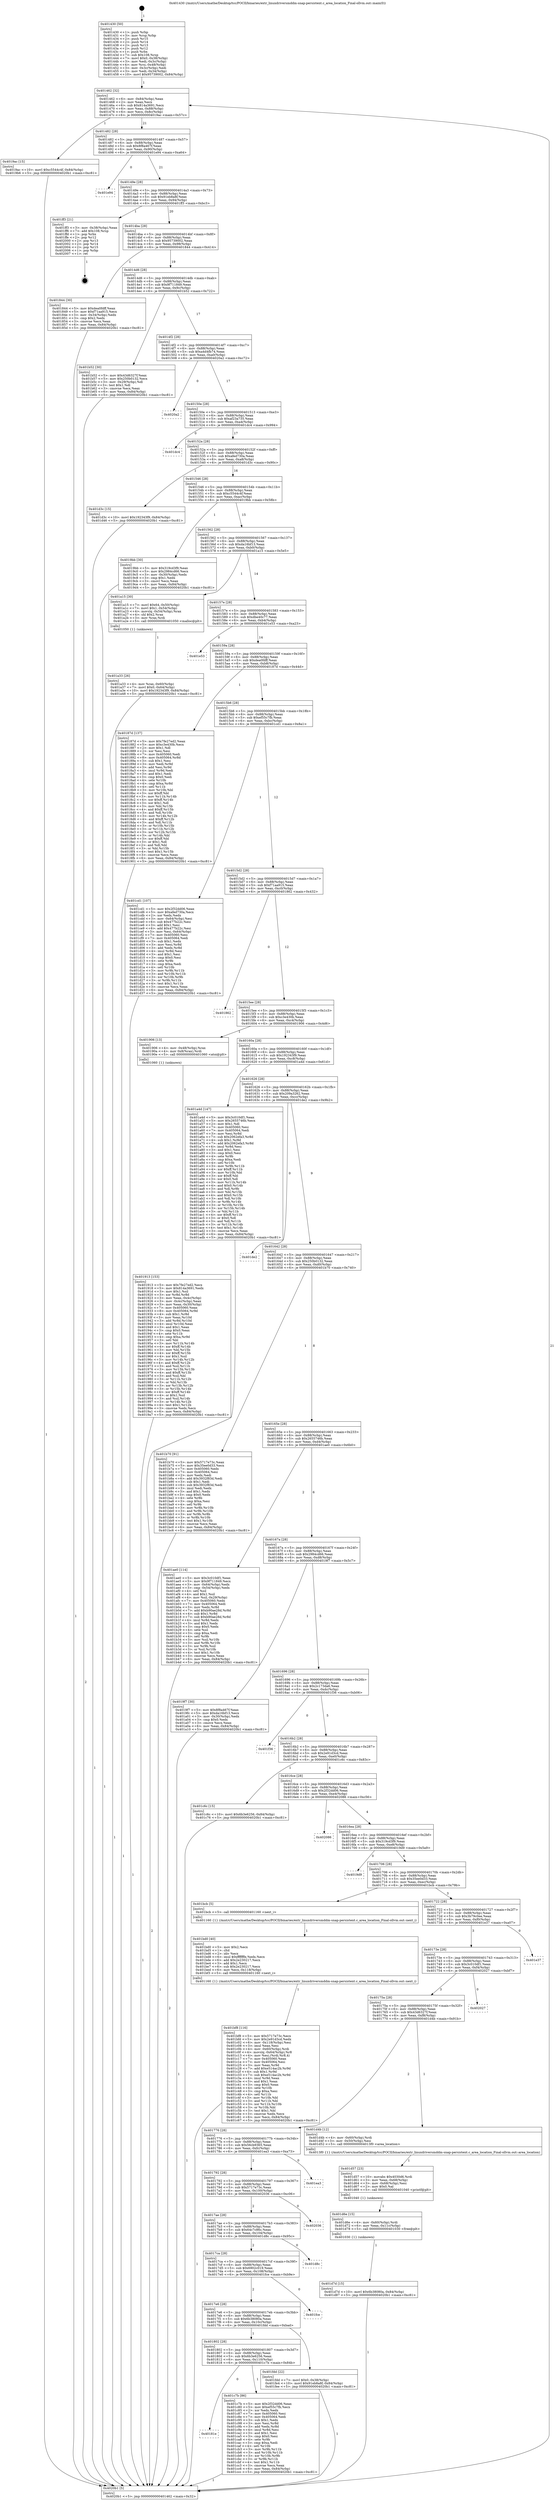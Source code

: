 digraph "0x401430" {
  label = "0x401430 (/mnt/c/Users/mathe/Desktop/tcc/POCII/binaries/extr_linuxdriversmddm-snap-persistent.c_area_location_Final-ollvm.out::main(0))"
  labelloc = "t"
  node[shape=record]

  Entry [label="",width=0.3,height=0.3,shape=circle,fillcolor=black,style=filled]
  "0x401462" [label="{
     0x401462 [32]\l
     | [instrs]\l
     &nbsp;&nbsp;0x401462 \<+6\>: mov -0x84(%rbp),%eax\l
     &nbsp;&nbsp;0x401468 \<+2\>: mov %eax,%ecx\l
     &nbsp;&nbsp;0x40146a \<+6\>: sub $0x814a3691,%ecx\l
     &nbsp;&nbsp;0x401470 \<+6\>: mov %eax,-0x88(%rbp)\l
     &nbsp;&nbsp;0x401476 \<+6\>: mov %ecx,-0x8c(%rbp)\l
     &nbsp;&nbsp;0x40147c \<+6\>: je 00000000004019ac \<main+0x57c\>\l
  }"]
  "0x4019ac" [label="{
     0x4019ac [15]\l
     | [instrs]\l
     &nbsp;&nbsp;0x4019ac \<+10\>: movl $0xc5544c4f,-0x84(%rbp)\l
     &nbsp;&nbsp;0x4019b6 \<+5\>: jmp 00000000004020b1 \<main+0xc81\>\l
  }"]
  "0x401482" [label="{
     0x401482 [28]\l
     | [instrs]\l
     &nbsp;&nbsp;0x401482 \<+5\>: jmp 0000000000401487 \<main+0x57\>\l
     &nbsp;&nbsp;0x401487 \<+6\>: mov -0x88(%rbp),%eax\l
     &nbsp;&nbsp;0x40148d \<+5\>: sub $0x8f8a467f,%eax\l
     &nbsp;&nbsp;0x401492 \<+6\>: mov %eax,-0x90(%rbp)\l
     &nbsp;&nbsp;0x401498 \<+6\>: je 0000000000401e94 \<main+0xa64\>\l
  }"]
  Exit [label="",width=0.3,height=0.3,shape=circle,fillcolor=black,style=filled,peripheries=2]
  "0x401e94" [label="{
     0x401e94\l
  }", style=dashed]
  "0x40149e" [label="{
     0x40149e [28]\l
     | [instrs]\l
     &nbsp;&nbsp;0x40149e \<+5\>: jmp 00000000004014a3 \<main+0x73\>\l
     &nbsp;&nbsp;0x4014a3 \<+6\>: mov -0x88(%rbp),%eax\l
     &nbsp;&nbsp;0x4014a9 \<+5\>: sub $0x91eb8a8f,%eax\l
     &nbsp;&nbsp;0x4014ae \<+6\>: mov %eax,-0x94(%rbp)\l
     &nbsp;&nbsp;0x4014b4 \<+6\>: je 0000000000401ff3 \<main+0xbc3\>\l
  }"]
  "0x401d7d" [label="{
     0x401d7d [15]\l
     | [instrs]\l
     &nbsp;&nbsp;0x401d7d \<+10\>: movl $0x6b38080a,-0x84(%rbp)\l
     &nbsp;&nbsp;0x401d87 \<+5\>: jmp 00000000004020b1 \<main+0xc81\>\l
  }"]
  "0x401ff3" [label="{
     0x401ff3 [21]\l
     | [instrs]\l
     &nbsp;&nbsp;0x401ff3 \<+3\>: mov -0x38(%rbp),%eax\l
     &nbsp;&nbsp;0x401ff6 \<+7\>: add $0x108,%rsp\l
     &nbsp;&nbsp;0x401ffd \<+1\>: pop %rbx\l
     &nbsp;&nbsp;0x401ffe \<+2\>: pop %r12\l
     &nbsp;&nbsp;0x402000 \<+2\>: pop %r13\l
     &nbsp;&nbsp;0x402002 \<+2\>: pop %r14\l
     &nbsp;&nbsp;0x402004 \<+2\>: pop %r15\l
     &nbsp;&nbsp;0x402006 \<+1\>: pop %rbp\l
     &nbsp;&nbsp;0x402007 \<+1\>: ret\l
  }"]
  "0x4014ba" [label="{
     0x4014ba [28]\l
     | [instrs]\l
     &nbsp;&nbsp;0x4014ba \<+5\>: jmp 00000000004014bf \<main+0x8f\>\l
     &nbsp;&nbsp;0x4014bf \<+6\>: mov -0x88(%rbp),%eax\l
     &nbsp;&nbsp;0x4014c5 \<+5\>: sub $0x95739002,%eax\l
     &nbsp;&nbsp;0x4014ca \<+6\>: mov %eax,-0x98(%rbp)\l
     &nbsp;&nbsp;0x4014d0 \<+6\>: je 0000000000401844 \<main+0x414\>\l
  }"]
  "0x401d6e" [label="{
     0x401d6e [15]\l
     | [instrs]\l
     &nbsp;&nbsp;0x401d6e \<+4\>: mov -0x60(%rbp),%rdi\l
     &nbsp;&nbsp;0x401d72 \<+6\>: mov %eax,-0x11c(%rbp)\l
     &nbsp;&nbsp;0x401d78 \<+5\>: call 0000000000401030 \<free@plt\>\l
     | [calls]\l
     &nbsp;&nbsp;0x401030 \{1\} (unknown)\l
  }"]
  "0x401844" [label="{
     0x401844 [30]\l
     | [instrs]\l
     &nbsp;&nbsp;0x401844 \<+5\>: mov $0xdea0fdff,%eax\l
     &nbsp;&nbsp;0x401849 \<+5\>: mov $0xf71aa915,%ecx\l
     &nbsp;&nbsp;0x40184e \<+3\>: mov -0x34(%rbp),%edx\l
     &nbsp;&nbsp;0x401851 \<+3\>: cmp $0x2,%edx\l
     &nbsp;&nbsp;0x401854 \<+3\>: cmovne %ecx,%eax\l
     &nbsp;&nbsp;0x401857 \<+6\>: mov %eax,-0x84(%rbp)\l
     &nbsp;&nbsp;0x40185d \<+5\>: jmp 00000000004020b1 \<main+0xc81\>\l
  }"]
  "0x4014d6" [label="{
     0x4014d6 [28]\l
     | [instrs]\l
     &nbsp;&nbsp;0x4014d6 \<+5\>: jmp 00000000004014db \<main+0xab\>\l
     &nbsp;&nbsp;0x4014db \<+6\>: mov -0x88(%rbp),%eax\l
     &nbsp;&nbsp;0x4014e1 \<+5\>: sub $0x9f711849,%eax\l
     &nbsp;&nbsp;0x4014e6 \<+6\>: mov %eax,-0x9c(%rbp)\l
     &nbsp;&nbsp;0x4014ec \<+6\>: je 0000000000401b52 \<main+0x722\>\l
  }"]
  "0x4020b1" [label="{
     0x4020b1 [5]\l
     | [instrs]\l
     &nbsp;&nbsp;0x4020b1 \<+5\>: jmp 0000000000401462 \<main+0x32\>\l
  }"]
  "0x401430" [label="{
     0x401430 [50]\l
     | [instrs]\l
     &nbsp;&nbsp;0x401430 \<+1\>: push %rbp\l
     &nbsp;&nbsp;0x401431 \<+3\>: mov %rsp,%rbp\l
     &nbsp;&nbsp;0x401434 \<+2\>: push %r15\l
     &nbsp;&nbsp;0x401436 \<+2\>: push %r14\l
     &nbsp;&nbsp;0x401438 \<+2\>: push %r13\l
     &nbsp;&nbsp;0x40143a \<+2\>: push %r12\l
     &nbsp;&nbsp;0x40143c \<+1\>: push %rbx\l
     &nbsp;&nbsp;0x40143d \<+7\>: sub $0x108,%rsp\l
     &nbsp;&nbsp;0x401444 \<+7\>: movl $0x0,-0x38(%rbp)\l
     &nbsp;&nbsp;0x40144b \<+3\>: mov %edi,-0x3c(%rbp)\l
     &nbsp;&nbsp;0x40144e \<+4\>: mov %rsi,-0x48(%rbp)\l
     &nbsp;&nbsp;0x401452 \<+3\>: mov -0x3c(%rbp),%edi\l
     &nbsp;&nbsp;0x401455 \<+3\>: mov %edi,-0x34(%rbp)\l
     &nbsp;&nbsp;0x401458 \<+10\>: movl $0x95739002,-0x84(%rbp)\l
  }"]
  "0x401d57" [label="{
     0x401d57 [23]\l
     | [instrs]\l
     &nbsp;&nbsp;0x401d57 \<+10\>: movabs $0x4030d6,%rdi\l
     &nbsp;&nbsp;0x401d61 \<+3\>: mov %eax,-0x68(%rbp)\l
     &nbsp;&nbsp;0x401d64 \<+3\>: mov -0x68(%rbp),%esi\l
     &nbsp;&nbsp;0x401d67 \<+2\>: mov $0x0,%al\l
     &nbsp;&nbsp;0x401d69 \<+5\>: call 0000000000401040 \<printf@plt\>\l
     | [calls]\l
     &nbsp;&nbsp;0x401040 \{1\} (unknown)\l
  }"]
  "0x401b52" [label="{
     0x401b52 [30]\l
     | [instrs]\l
     &nbsp;&nbsp;0x401b52 \<+5\>: mov $0x43d6327f,%eax\l
     &nbsp;&nbsp;0x401b57 \<+5\>: mov $0x250b0132,%ecx\l
     &nbsp;&nbsp;0x401b5c \<+3\>: mov -0x29(%rbp),%dl\l
     &nbsp;&nbsp;0x401b5f \<+3\>: test $0x1,%dl\l
     &nbsp;&nbsp;0x401b62 \<+3\>: cmovne %ecx,%eax\l
     &nbsp;&nbsp;0x401b65 \<+6\>: mov %eax,-0x84(%rbp)\l
     &nbsp;&nbsp;0x401b6b \<+5\>: jmp 00000000004020b1 \<main+0xc81\>\l
  }"]
  "0x4014f2" [label="{
     0x4014f2 [28]\l
     | [instrs]\l
     &nbsp;&nbsp;0x4014f2 \<+5\>: jmp 00000000004014f7 \<main+0xc7\>\l
     &nbsp;&nbsp;0x4014f7 \<+6\>: mov -0x88(%rbp),%eax\l
     &nbsp;&nbsp;0x4014fd \<+5\>: sub $0xa4d4fb74,%eax\l
     &nbsp;&nbsp;0x401502 \<+6\>: mov %eax,-0xa0(%rbp)\l
     &nbsp;&nbsp;0x401508 \<+6\>: je 00000000004020a2 \<main+0xc72\>\l
  }"]
  "0x40181e" [label="{
     0x40181e\l
  }", style=dashed]
  "0x4020a2" [label="{
     0x4020a2\l
  }", style=dashed]
  "0x40150e" [label="{
     0x40150e [28]\l
     | [instrs]\l
     &nbsp;&nbsp;0x40150e \<+5\>: jmp 0000000000401513 \<main+0xe3\>\l
     &nbsp;&nbsp;0x401513 \<+6\>: mov -0x88(%rbp),%eax\l
     &nbsp;&nbsp;0x401519 \<+5\>: sub $0xaf23a735,%eax\l
     &nbsp;&nbsp;0x40151e \<+6\>: mov %eax,-0xa4(%rbp)\l
     &nbsp;&nbsp;0x401524 \<+6\>: je 0000000000401dc4 \<main+0x994\>\l
  }"]
  "0x401c7b" [label="{
     0x401c7b [86]\l
     | [instrs]\l
     &nbsp;&nbsp;0x401c7b \<+5\>: mov $0x2f32dd06,%eax\l
     &nbsp;&nbsp;0x401c80 \<+5\>: mov $0xef55c7fb,%ecx\l
     &nbsp;&nbsp;0x401c85 \<+2\>: xor %edx,%edx\l
     &nbsp;&nbsp;0x401c87 \<+7\>: mov 0x405060,%esi\l
     &nbsp;&nbsp;0x401c8e \<+7\>: mov 0x405064,%edi\l
     &nbsp;&nbsp;0x401c95 \<+3\>: sub $0x1,%edx\l
     &nbsp;&nbsp;0x401c98 \<+3\>: mov %esi,%r8d\l
     &nbsp;&nbsp;0x401c9b \<+3\>: add %edx,%r8d\l
     &nbsp;&nbsp;0x401c9e \<+4\>: imul %r8d,%esi\l
     &nbsp;&nbsp;0x401ca2 \<+3\>: and $0x1,%esi\l
     &nbsp;&nbsp;0x401ca5 \<+3\>: cmp $0x0,%esi\l
     &nbsp;&nbsp;0x401ca8 \<+4\>: sete %r9b\l
     &nbsp;&nbsp;0x401cac \<+3\>: cmp $0xa,%edi\l
     &nbsp;&nbsp;0x401caf \<+4\>: setl %r10b\l
     &nbsp;&nbsp;0x401cb3 \<+3\>: mov %r9b,%r11b\l
     &nbsp;&nbsp;0x401cb6 \<+3\>: and %r10b,%r11b\l
     &nbsp;&nbsp;0x401cb9 \<+3\>: xor %r10b,%r9b\l
     &nbsp;&nbsp;0x401cbc \<+3\>: or %r9b,%r11b\l
     &nbsp;&nbsp;0x401cbf \<+4\>: test $0x1,%r11b\l
     &nbsp;&nbsp;0x401cc3 \<+3\>: cmovne %ecx,%eax\l
     &nbsp;&nbsp;0x401cc6 \<+6\>: mov %eax,-0x84(%rbp)\l
     &nbsp;&nbsp;0x401ccc \<+5\>: jmp 00000000004020b1 \<main+0xc81\>\l
  }"]
  "0x401dc4" [label="{
     0x401dc4\l
  }", style=dashed]
  "0x40152a" [label="{
     0x40152a [28]\l
     | [instrs]\l
     &nbsp;&nbsp;0x40152a \<+5\>: jmp 000000000040152f \<main+0xff\>\l
     &nbsp;&nbsp;0x40152f \<+6\>: mov -0x88(%rbp),%eax\l
     &nbsp;&nbsp;0x401535 \<+5\>: sub $0xafed730a,%eax\l
     &nbsp;&nbsp;0x40153a \<+6\>: mov %eax,-0xa8(%rbp)\l
     &nbsp;&nbsp;0x401540 \<+6\>: je 0000000000401d3c \<main+0x90c\>\l
  }"]
  "0x401802" [label="{
     0x401802 [28]\l
     | [instrs]\l
     &nbsp;&nbsp;0x401802 \<+5\>: jmp 0000000000401807 \<main+0x3d7\>\l
     &nbsp;&nbsp;0x401807 \<+6\>: mov -0x88(%rbp),%eax\l
     &nbsp;&nbsp;0x40180d \<+5\>: sub $0x6b3e6256,%eax\l
     &nbsp;&nbsp;0x401812 \<+6\>: mov %eax,-0x110(%rbp)\l
     &nbsp;&nbsp;0x401818 \<+6\>: je 0000000000401c7b \<main+0x84b\>\l
  }"]
  "0x401d3c" [label="{
     0x401d3c [15]\l
     | [instrs]\l
     &nbsp;&nbsp;0x401d3c \<+10\>: movl $0x192343f9,-0x84(%rbp)\l
     &nbsp;&nbsp;0x401d46 \<+5\>: jmp 00000000004020b1 \<main+0xc81\>\l
  }"]
  "0x401546" [label="{
     0x401546 [28]\l
     | [instrs]\l
     &nbsp;&nbsp;0x401546 \<+5\>: jmp 000000000040154b \<main+0x11b\>\l
     &nbsp;&nbsp;0x40154b \<+6\>: mov -0x88(%rbp),%eax\l
     &nbsp;&nbsp;0x401551 \<+5\>: sub $0xc5544c4f,%eax\l
     &nbsp;&nbsp;0x401556 \<+6\>: mov %eax,-0xac(%rbp)\l
     &nbsp;&nbsp;0x40155c \<+6\>: je 00000000004019bb \<main+0x58b\>\l
  }"]
  "0x401fdd" [label="{
     0x401fdd [22]\l
     | [instrs]\l
     &nbsp;&nbsp;0x401fdd \<+7\>: movl $0x0,-0x38(%rbp)\l
     &nbsp;&nbsp;0x401fe4 \<+10\>: movl $0x91eb8a8f,-0x84(%rbp)\l
     &nbsp;&nbsp;0x401fee \<+5\>: jmp 00000000004020b1 \<main+0xc81\>\l
  }"]
  "0x4019bb" [label="{
     0x4019bb [30]\l
     | [instrs]\l
     &nbsp;&nbsp;0x4019bb \<+5\>: mov $0x319cd3f9,%eax\l
     &nbsp;&nbsp;0x4019c0 \<+5\>: mov $0x2984cd66,%ecx\l
     &nbsp;&nbsp;0x4019c5 \<+3\>: mov -0x30(%rbp),%edx\l
     &nbsp;&nbsp;0x4019c8 \<+3\>: cmp $0x1,%edx\l
     &nbsp;&nbsp;0x4019cb \<+3\>: cmovl %ecx,%eax\l
     &nbsp;&nbsp;0x4019ce \<+6\>: mov %eax,-0x84(%rbp)\l
     &nbsp;&nbsp;0x4019d4 \<+5\>: jmp 00000000004020b1 \<main+0xc81\>\l
  }"]
  "0x401562" [label="{
     0x401562 [28]\l
     | [instrs]\l
     &nbsp;&nbsp;0x401562 \<+5\>: jmp 0000000000401567 \<main+0x137\>\l
     &nbsp;&nbsp;0x401567 \<+6\>: mov -0x88(%rbp),%eax\l
     &nbsp;&nbsp;0x40156d \<+5\>: sub $0xda16bf13,%eax\l
     &nbsp;&nbsp;0x401572 \<+6\>: mov %eax,-0xb0(%rbp)\l
     &nbsp;&nbsp;0x401578 \<+6\>: je 0000000000401a15 \<main+0x5e5\>\l
  }"]
  "0x4017e6" [label="{
     0x4017e6 [28]\l
     | [instrs]\l
     &nbsp;&nbsp;0x4017e6 \<+5\>: jmp 00000000004017eb \<main+0x3bb\>\l
     &nbsp;&nbsp;0x4017eb \<+6\>: mov -0x88(%rbp),%eax\l
     &nbsp;&nbsp;0x4017f1 \<+5\>: sub $0x6b38080a,%eax\l
     &nbsp;&nbsp;0x4017f6 \<+6\>: mov %eax,-0x10c(%rbp)\l
     &nbsp;&nbsp;0x4017fc \<+6\>: je 0000000000401fdd \<main+0xbad\>\l
  }"]
  "0x401a15" [label="{
     0x401a15 [30]\l
     | [instrs]\l
     &nbsp;&nbsp;0x401a15 \<+7\>: movl $0x64,-0x50(%rbp)\l
     &nbsp;&nbsp;0x401a1c \<+7\>: movl $0x1,-0x54(%rbp)\l
     &nbsp;&nbsp;0x401a23 \<+4\>: movslq -0x54(%rbp),%rax\l
     &nbsp;&nbsp;0x401a27 \<+4\>: shl $0x2,%rax\l
     &nbsp;&nbsp;0x401a2b \<+3\>: mov %rax,%rdi\l
     &nbsp;&nbsp;0x401a2e \<+5\>: call 0000000000401050 \<malloc@plt\>\l
     | [calls]\l
     &nbsp;&nbsp;0x401050 \{1\} (unknown)\l
  }"]
  "0x40157e" [label="{
     0x40157e [28]\l
     | [instrs]\l
     &nbsp;&nbsp;0x40157e \<+5\>: jmp 0000000000401583 \<main+0x153\>\l
     &nbsp;&nbsp;0x401583 \<+6\>: mov -0x88(%rbp),%eax\l
     &nbsp;&nbsp;0x401589 \<+5\>: sub $0xdbe40c77,%eax\l
     &nbsp;&nbsp;0x40158e \<+6\>: mov %eax,-0xb4(%rbp)\l
     &nbsp;&nbsp;0x401594 \<+6\>: je 0000000000401e53 \<main+0xa23\>\l
  }"]
  "0x401fce" [label="{
     0x401fce\l
  }", style=dashed]
  "0x401e53" [label="{
     0x401e53\l
  }", style=dashed]
  "0x40159a" [label="{
     0x40159a [28]\l
     | [instrs]\l
     &nbsp;&nbsp;0x40159a \<+5\>: jmp 000000000040159f \<main+0x16f\>\l
     &nbsp;&nbsp;0x40159f \<+6\>: mov -0x88(%rbp),%eax\l
     &nbsp;&nbsp;0x4015a5 \<+5\>: sub $0xdea0fdff,%eax\l
     &nbsp;&nbsp;0x4015aa \<+6\>: mov %eax,-0xb8(%rbp)\l
     &nbsp;&nbsp;0x4015b0 \<+6\>: je 000000000040187d \<main+0x44d\>\l
  }"]
  "0x4017ca" [label="{
     0x4017ca [28]\l
     | [instrs]\l
     &nbsp;&nbsp;0x4017ca \<+5\>: jmp 00000000004017cf \<main+0x39f\>\l
     &nbsp;&nbsp;0x4017cf \<+6\>: mov -0x88(%rbp),%eax\l
     &nbsp;&nbsp;0x4017d5 \<+5\>: sub $0x6902c019,%eax\l
     &nbsp;&nbsp;0x4017da \<+6\>: mov %eax,-0x108(%rbp)\l
     &nbsp;&nbsp;0x4017e0 \<+6\>: je 0000000000401fce \<main+0xb9e\>\l
  }"]
  "0x40187d" [label="{
     0x40187d [137]\l
     | [instrs]\l
     &nbsp;&nbsp;0x40187d \<+5\>: mov $0x7fe27ed2,%eax\l
     &nbsp;&nbsp;0x401882 \<+5\>: mov $0xc3e430b,%ecx\l
     &nbsp;&nbsp;0x401887 \<+2\>: mov $0x1,%dl\l
     &nbsp;&nbsp;0x401889 \<+2\>: xor %esi,%esi\l
     &nbsp;&nbsp;0x40188b \<+7\>: mov 0x405060,%edi\l
     &nbsp;&nbsp;0x401892 \<+8\>: mov 0x405064,%r8d\l
     &nbsp;&nbsp;0x40189a \<+3\>: sub $0x1,%esi\l
     &nbsp;&nbsp;0x40189d \<+3\>: mov %edi,%r9d\l
     &nbsp;&nbsp;0x4018a0 \<+3\>: add %esi,%r9d\l
     &nbsp;&nbsp;0x4018a3 \<+4\>: imul %r9d,%edi\l
     &nbsp;&nbsp;0x4018a7 \<+3\>: and $0x1,%edi\l
     &nbsp;&nbsp;0x4018aa \<+3\>: cmp $0x0,%edi\l
     &nbsp;&nbsp;0x4018ad \<+4\>: sete %r10b\l
     &nbsp;&nbsp;0x4018b1 \<+4\>: cmp $0xa,%r8d\l
     &nbsp;&nbsp;0x4018b5 \<+4\>: setl %r11b\l
     &nbsp;&nbsp;0x4018b9 \<+3\>: mov %r10b,%bl\l
     &nbsp;&nbsp;0x4018bc \<+3\>: xor $0xff,%bl\l
     &nbsp;&nbsp;0x4018bf \<+3\>: mov %r11b,%r14b\l
     &nbsp;&nbsp;0x4018c2 \<+4\>: xor $0xff,%r14b\l
     &nbsp;&nbsp;0x4018c6 \<+3\>: xor $0x1,%dl\l
     &nbsp;&nbsp;0x4018c9 \<+3\>: mov %bl,%r15b\l
     &nbsp;&nbsp;0x4018cc \<+4\>: and $0xff,%r15b\l
     &nbsp;&nbsp;0x4018d0 \<+3\>: and %dl,%r10b\l
     &nbsp;&nbsp;0x4018d3 \<+3\>: mov %r14b,%r12b\l
     &nbsp;&nbsp;0x4018d6 \<+4\>: and $0xff,%r12b\l
     &nbsp;&nbsp;0x4018da \<+3\>: and %dl,%r11b\l
     &nbsp;&nbsp;0x4018dd \<+3\>: or %r10b,%r15b\l
     &nbsp;&nbsp;0x4018e0 \<+3\>: or %r11b,%r12b\l
     &nbsp;&nbsp;0x4018e3 \<+3\>: xor %r12b,%r15b\l
     &nbsp;&nbsp;0x4018e6 \<+3\>: or %r14b,%bl\l
     &nbsp;&nbsp;0x4018e9 \<+3\>: xor $0xff,%bl\l
     &nbsp;&nbsp;0x4018ec \<+3\>: or $0x1,%dl\l
     &nbsp;&nbsp;0x4018ef \<+2\>: and %dl,%bl\l
     &nbsp;&nbsp;0x4018f1 \<+3\>: or %bl,%r15b\l
     &nbsp;&nbsp;0x4018f4 \<+4\>: test $0x1,%r15b\l
     &nbsp;&nbsp;0x4018f8 \<+3\>: cmovne %ecx,%eax\l
     &nbsp;&nbsp;0x4018fb \<+6\>: mov %eax,-0x84(%rbp)\l
     &nbsp;&nbsp;0x401901 \<+5\>: jmp 00000000004020b1 \<main+0xc81\>\l
  }"]
  "0x4015b6" [label="{
     0x4015b6 [28]\l
     | [instrs]\l
     &nbsp;&nbsp;0x4015b6 \<+5\>: jmp 00000000004015bb \<main+0x18b\>\l
     &nbsp;&nbsp;0x4015bb \<+6\>: mov -0x88(%rbp),%eax\l
     &nbsp;&nbsp;0x4015c1 \<+5\>: sub $0xef55c7fb,%eax\l
     &nbsp;&nbsp;0x4015c6 \<+6\>: mov %eax,-0xbc(%rbp)\l
     &nbsp;&nbsp;0x4015cc \<+6\>: je 0000000000401cd1 \<main+0x8a1\>\l
  }"]
  "0x401d8c" [label="{
     0x401d8c\l
  }", style=dashed]
  "0x401cd1" [label="{
     0x401cd1 [107]\l
     | [instrs]\l
     &nbsp;&nbsp;0x401cd1 \<+5\>: mov $0x2f32dd06,%eax\l
     &nbsp;&nbsp;0x401cd6 \<+5\>: mov $0xafed730a,%ecx\l
     &nbsp;&nbsp;0x401cdb \<+2\>: xor %edx,%edx\l
     &nbsp;&nbsp;0x401cdd \<+3\>: mov -0x64(%rbp),%esi\l
     &nbsp;&nbsp;0x401ce0 \<+6\>: sub $0x477b22c,%esi\l
     &nbsp;&nbsp;0x401ce6 \<+3\>: add $0x1,%esi\l
     &nbsp;&nbsp;0x401ce9 \<+6\>: add $0x477b22c,%esi\l
     &nbsp;&nbsp;0x401cef \<+3\>: mov %esi,-0x64(%rbp)\l
     &nbsp;&nbsp;0x401cf2 \<+7\>: mov 0x405060,%esi\l
     &nbsp;&nbsp;0x401cf9 \<+7\>: mov 0x405064,%edi\l
     &nbsp;&nbsp;0x401d00 \<+3\>: sub $0x1,%edx\l
     &nbsp;&nbsp;0x401d03 \<+3\>: mov %esi,%r8d\l
     &nbsp;&nbsp;0x401d06 \<+3\>: add %edx,%r8d\l
     &nbsp;&nbsp;0x401d09 \<+4\>: imul %r8d,%esi\l
     &nbsp;&nbsp;0x401d0d \<+3\>: and $0x1,%esi\l
     &nbsp;&nbsp;0x401d10 \<+3\>: cmp $0x0,%esi\l
     &nbsp;&nbsp;0x401d13 \<+4\>: sete %r9b\l
     &nbsp;&nbsp;0x401d17 \<+3\>: cmp $0xa,%edi\l
     &nbsp;&nbsp;0x401d1a \<+4\>: setl %r10b\l
     &nbsp;&nbsp;0x401d1e \<+3\>: mov %r9b,%r11b\l
     &nbsp;&nbsp;0x401d21 \<+3\>: and %r10b,%r11b\l
     &nbsp;&nbsp;0x401d24 \<+3\>: xor %r10b,%r9b\l
     &nbsp;&nbsp;0x401d27 \<+3\>: or %r9b,%r11b\l
     &nbsp;&nbsp;0x401d2a \<+4\>: test $0x1,%r11b\l
     &nbsp;&nbsp;0x401d2e \<+3\>: cmovne %ecx,%eax\l
     &nbsp;&nbsp;0x401d31 \<+6\>: mov %eax,-0x84(%rbp)\l
     &nbsp;&nbsp;0x401d37 \<+5\>: jmp 00000000004020b1 \<main+0xc81\>\l
  }"]
  "0x4015d2" [label="{
     0x4015d2 [28]\l
     | [instrs]\l
     &nbsp;&nbsp;0x4015d2 \<+5\>: jmp 00000000004015d7 \<main+0x1a7\>\l
     &nbsp;&nbsp;0x4015d7 \<+6\>: mov -0x88(%rbp),%eax\l
     &nbsp;&nbsp;0x4015dd \<+5\>: sub $0xf71aa915,%eax\l
     &nbsp;&nbsp;0x4015e2 \<+6\>: mov %eax,-0xc0(%rbp)\l
     &nbsp;&nbsp;0x4015e8 \<+6\>: je 0000000000401862 \<main+0x432\>\l
  }"]
  "0x4017ae" [label="{
     0x4017ae [28]\l
     | [instrs]\l
     &nbsp;&nbsp;0x4017ae \<+5\>: jmp 00000000004017b3 \<main+0x383\>\l
     &nbsp;&nbsp;0x4017b3 \<+6\>: mov -0x88(%rbp),%eax\l
     &nbsp;&nbsp;0x4017b9 \<+5\>: sub $0x64c7c86c,%eax\l
     &nbsp;&nbsp;0x4017be \<+6\>: mov %eax,-0x104(%rbp)\l
     &nbsp;&nbsp;0x4017c4 \<+6\>: je 0000000000401d8c \<main+0x95c\>\l
  }"]
  "0x401862" [label="{
     0x401862\l
  }", style=dashed]
  "0x4015ee" [label="{
     0x4015ee [28]\l
     | [instrs]\l
     &nbsp;&nbsp;0x4015ee \<+5\>: jmp 00000000004015f3 \<main+0x1c3\>\l
     &nbsp;&nbsp;0x4015f3 \<+6\>: mov -0x88(%rbp),%eax\l
     &nbsp;&nbsp;0x4015f9 \<+5\>: sub $0xc3e430b,%eax\l
     &nbsp;&nbsp;0x4015fe \<+6\>: mov %eax,-0xc4(%rbp)\l
     &nbsp;&nbsp;0x401604 \<+6\>: je 0000000000401906 \<main+0x4d6\>\l
  }"]
  "0x402036" [label="{
     0x402036\l
  }", style=dashed]
  "0x401906" [label="{
     0x401906 [13]\l
     | [instrs]\l
     &nbsp;&nbsp;0x401906 \<+4\>: mov -0x48(%rbp),%rax\l
     &nbsp;&nbsp;0x40190a \<+4\>: mov 0x8(%rax),%rdi\l
     &nbsp;&nbsp;0x40190e \<+5\>: call 0000000000401060 \<atoi@plt\>\l
     | [calls]\l
     &nbsp;&nbsp;0x401060 \{1\} (unknown)\l
  }"]
  "0x40160a" [label="{
     0x40160a [28]\l
     | [instrs]\l
     &nbsp;&nbsp;0x40160a \<+5\>: jmp 000000000040160f \<main+0x1df\>\l
     &nbsp;&nbsp;0x40160f \<+6\>: mov -0x88(%rbp),%eax\l
     &nbsp;&nbsp;0x401615 \<+5\>: sub $0x192343f9,%eax\l
     &nbsp;&nbsp;0x40161a \<+6\>: mov %eax,-0xc8(%rbp)\l
     &nbsp;&nbsp;0x401620 \<+6\>: je 0000000000401a4d \<main+0x61d\>\l
  }"]
  "0x401913" [label="{
     0x401913 [153]\l
     | [instrs]\l
     &nbsp;&nbsp;0x401913 \<+5\>: mov $0x7fe27ed2,%ecx\l
     &nbsp;&nbsp;0x401918 \<+5\>: mov $0x814a3691,%edx\l
     &nbsp;&nbsp;0x40191d \<+3\>: mov $0x1,%sil\l
     &nbsp;&nbsp;0x401920 \<+3\>: xor %r8d,%r8d\l
     &nbsp;&nbsp;0x401923 \<+3\>: mov %eax,-0x4c(%rbp)\l
     &nbsp;&nbsp;0x401926 \<+3\>: mov -0x4c(%rbp),%eax\l
     &nbsp;&nbsp;0x401929 \<+3\>: mov %eax,-0x30(%rbp)\l
     &nbsp;&nbsp;0x40192c \<+7\>: mov 0x405060,%eax\l
     &nbsp;&nbsp;0x401933 \<+8\>: mov 0x405064,%r9d\l
     &nbsp;&nbsp;0x40193b \<+4\>: sub $0x1,%r8d\l
     &nbsp;&nbsp;0x40193f \<+3\>: mov %eax,%r10d\l
     &nbsp;&nbsp;0x401942 \<+3\>: add %r8d,%r10d\l
     &nbsp;&nbsp;0x401945 \<+4\>: imul %r10d,%eax\l
     &nbsp;&nbsp;0x401949 \<+3\>: and $0x1,%eax\l
     &nbsp;&nbsp;0x40194c \<+3\>: cmp $0x0,%eax\l
     &nbsp;&nbsp;0x40194f \<+4\>: sete %r11b\l
     &nbsp;&nbsp;0x401953 \<+4\>: cmp $0xa,%r9d\l
     &nbsp;&nbsp;0x401957 \<+3\>: setl %bl\l
     &nbsp;&nbsp;0x40195a \<+3\>: mov %r11b,%r14b\l
     &nbsp;&nbsp;0x40195d \<+4\>: xor $0xff,%r14b\l
     &nbsp;&nbsp;0x401961 \<+3\>: mov %bl,%r15b\l
     &nbsp;&nbsp;0x401964 \<+4\>: xor $0xff,%r15b\l
     &nbsp;&nbsp;0x401968 \<+4\>: xor $0x1,%sil\l
     &nbsp;&nbsp;0x40196c \<+3\>: mov %r14b,%r12b\l
     &nbsp;&nbsp;0x40196f \<+4\>: and $0xff,%r12b\l
     &nbsp;&nbsp;0x401973 \<+3\>: and %sil,%r11b\l
     &nbsp;&nbsp;0x401976 \<+3\>: mov %r15b,%r13b\l
     &nbsp;&nbsp;0x401979 \<+4\>: and $0xff,%r13b\l
     &nbsp;&nbsp;0x40197d \<+3\>: and %sil,%bl\l
     &nbsp;&nbsp;0x401980 \<+3\>: or %r11b,%r12b\l
     &nbsp;&nbsp;0x401983 \<+3\>: or %bl,%r13b\l
     &nbsp;&nbsp;0x401986 \<+3\>: xor %r13b,%r12b\l
     &nbsp;&nbsp;0x401989 \<+3\>: or %r15b,%r14b\l
     &nbsp;&nbsp;0x40198c \<+4\>: xor $0xff,%r14b\l
     &nbsp;&nbsp;0x401990 \<+4\>: or $0x1,%sil\l
     &nbsp;&nbsp;0x401994 \<+3\>: and %sil,%r14b\l
     &nbsp;&nbsp;0x401997 \<+3\>: or %r14b,%r12b\l
     &nbsp;&nbsp;0x40199a \<+4\>: test $0x1,%r12b\l
     &nbsp;&nbsp;0x40199e \<+3\>: cmovne %edx,%ecx\l
     &nbsp;&nbsp;0x4019a1 \<+6\>: mov %ecx,-0x84(%rbp)\l
     &nbsp;&nbsp;0x4019a7 \<+5\>: jmp 00000000004020b1 \<main+0xc81\>\l
  }"]
  "0x401792" [label="{
     0x401792 [28]\l
     | [instrs]\l
     &nbsp;&nbsp;0x401792 \<+5\>: jmp 0000000000401797 \<main+0x367\>\l
     &nbsp;&nbsp;0x401797 \<+6\>: mov -0x88(%rbp),%eax\l
     &nbsp;&nbsp;0x40179d \<+5\>: sub $0x5717e73c,%eax\l
     &nbsp;&nbsp;0x4017a2 \<+6\>: mov %eax,-0x100(%rbp)\l
     &nbsp;&nbsp;0x4017a8 \<+6\>: je 0000000000402036 \<main+0xc06\>\l
  }"]
  "0x401a4d" [label="{
     0x401a4d [147]\l
     | [instrs]\l
     &nbsp;&nbsp;0x401a4d \<+5\>: mov $0x3c010df1,%eax\l
     &nbsp;&nbsp;0x401a52 \<+5\>: mov $0x2655746b,%ecx\l
     &nbsp;&nbsp;0x401a57 \<+2\>: mov $0x1,%dl\l
     &nbsp;&nbsp;0x401a59 \<+7\>: mov 0x405060,%esi\l
     &nbsp;&nbsp;0x401a60 \<+7\>: mov 0x405064,%edi\l
     &nbsp;&nbsp;0x401a67 \<+3\>: mov %esi,%r8d\l
     &nbsp;&nbsp;0x401a6a \<+7\>: sub $0x2062efa3,%r8d\l
     &nbsp;&nbsp;0x401a71 \<+4\>: sub $0x1,%r8d\l
     &nbsp;&nbsp;0x401a75 \<+7\>: add $0x2062efa3,%r8d\l
     &nbsp;&nbsp;0x401a7c \<+4\>: imul %r8d,%esi\l
     &nbsp;&nbsp;0x401a80 \<+3\>: and $0x1,%esi\l
     &nbsp;&nbsp;0x401a83 \<+3\>: cmp $0x0,%esi\l
     &nbsp;&nbsp;0x401a86 \<+4\>: sete %r9b\l
     &nbsp;&nbsp;0x401a8a \<+3\>: cmp $0xa,%edi\l
     &nbsp;&nbsp;0x401a8d \<+4\>: setl %r10b\l
     &nbsp;&nbsp;0x401a91 \<+3\>: mov %r9b,%r11b\l
     &nbsp;&nbsp;0x401a94 \<+4\>: xor $0xff,%r11b\l
     &nbsp;&nbsp;0x401a98 \<+3\>: mov %r10b,%bl\l
     &nbsp;&nbsp;0x401a9b \<+3\>: xor $0xff,%bl\l
     &nbsp;&nbsp;0x401a9e \<+3\>: xor $0x0,%dl\l
     &nbsp;&nbsp;0x401aa1 \<+3\>: mov %r11b,%r14b\l
     &nbsp;&nbsp;0x401aa4 \<+4\>: and $0x0,%r14b\l
     &nbsp;&nbsp;0x401aa8 \<+3\>: and %dl,%r9b\l
     &nbsp;&nbsp;0x401aab \<+3\>: mov %bl,%r15b\l
     &nbsp;&nbsp;0x401aae \<+4\>: and $0x0,%r15b\l
     &nbsp;&nbsp;0x401ab2 \<+3\>: and %dl,%r10b\l
     &nbsp;&nbsp;0x401ab5 \<+3\>: or %r9b,%r14b\l
     &nbsp;&nbsp;0x401ab8 \<+3\>: or %r10b,%r15b\l
     &nbsp;&nbsp;0x401abb \<+3\>: xor %r15b,%r14b\l
     &nbsp;&nbsp;0x401abe \<+3\>: or %bl,%r11b\l
     &nbsp;&nbsp;0x401ac1 \<+4\>: xor $0xff,%r11b\l
     &nbsp;&nbsp;0x401ac5 \<+3\>: or $0x0,%dl\l
     &nbsp;&nbsp;0x401ac8 \<+3\>: and %dl,%r11b\l
     &nbsp;&nbsp;0x401acb \<+3\>: or %r11b,%r14b\l
     &nbsp;&nbsp;0x401ace \<+4\>: test $0x1,%r14b\l
     &nbsp;&nbsp;0x401ad2 \<+3\>: cmovne %ecx,%eax\l
     &nbsp;&nbsp;0x401ad5 \<+6\>: mov %eax,-0x84(%rbp)\l
     &nbsp;&nbsp;0x401adb \<+5\>: jmp 00000000004020b1 \<main+0xc81\>\l
  }"]
  "0x401626" [label="{
     0x401626 [28]\l
     | [instrs]\l
     &nbsp;&nbsp;0x401626 \<+5\>: jmp 000000000040162b \<main+0x1fb\>\l
     &nbsp;&nbsp;0x40162b \<+6\>: mov -0x88(%rbp),%eax\l
     &nbsp;&nbsp;0x401631 \<+5\>: sub $0x209a3262,%eax\l
     &nbsp;&nbsp;0x401636 \<+6\>: mov %eax,-0xcc(%rbp)\l
     &nbsp;&nbsp;0x40163c \<+6\>: je 0000000000401de2 \<main+0x9b2\>\l
  }"]
  "0x401ea3" [label="{
     0x401ea3\l
  }", style=dashed]
  "0x401de2" [label="{
     0x401de2\l
  }", style=dashed]
  "0x401642" [label="{
     0x401642 [28]\l
     | [instrs]\l
     &nbsp;&nbsp;0x401642 \<+5\>: jmp 0000000000401647 \<main+0x217\>\l
     &nbsp;&nbsp;0x401647 \<+6\>: mov -0x88(%rbp),%eax\l
     &nbsp;&nbsp;0x40164d \<+5\>: sub $0x250b0132,%eax\l
     &nbsp;&nbsp;0x401652 \<+6\>: mov %eax,-0xd0(%rbp)\l
     &nbsp;&nbsp;0x401658 \<+6\>: je 0000000000401b70 \<main+0x740\>\l
  }"]
  "0x401776" [label="{
     0x401776 [28]\l
     | [instrs]\l
     &nbsp;&nbsp;0x401776 \<+5\>: jmp 000000000040177b \<main+0x34b\>\l
     &nbsp;&nbsp;0x40177b \<+6\>: mov -0x88(%rbp),%eax\l
     &nbsp;&nbsp;0x401781 \<+5\>: sub $0x56cb9365,%eax\l
     &nbsp;&nbsp;0x401786 \<+6\>: mov %eax,-0xfc(%rbp)\l
     &nbsp;&nbsp;0x40178c \<+6\>: je 0000000000401ea3 \<main+0xa73\>\l
  }"]
  "0x401b70" [label="{
     0x401b70 [91]\l
     | [instrs]\l
     &nbsp;&nbsp;0x401b70 \<+5\>: mov $0x5717e73c,%eax\l
     &nbsp;&nbsp;0x401b75 \<+5\>: mov $0x35ee0d33,%ecx\l
     &nbsp;&nbsp;0x401b7a \<+7\>: mov 0x405060,%edx\l
     &nbsp;&nbsp;0x401b81 \<+7\>: mov 0x405064,%esi\l
     &nbsp;&nbsp;0x401b88 \<+2\>: mov %edx,%edi\l
     &nbsp;&nbsp;0x401b8a \<+6\>: add $0x3932f83d,%edi\l
     &nbsp;&nbsp;0x401b90 \<+3\>: sub $0x1,%edi\l
     &nbsp;&nbsp;0x401b93 \<+6\>: sub $0x3932f83d,%edi\l
     &nbsp;&nbsp;0x401b99 \<+3\>: imul %edi,%edx\l
     &nbsp;&nbsp;0x401b9c \<+3\>: and $0x1,%edx\l
     &nbsp;&nbsp;0x401b9f \<+3\>: cmp $0x0,%edx\l
     &nbsp;&nbsp;0x401ba2 \<+4\>: sete %r8b\l
     &nbsp;&nbsp;0x401ba6 \<+3\>: cmp $0xa,%esi\l
     &nbsp;&nbsp;0x401ba9 \<+4\>: setl %r9b\l
     &nbsp;&nbsp;0x401bad \<+3\>: mov %r8b,%r10b\l
     &nbsp;&nbsp;0x401bb0 \<+3\>: and %r9b,%r10b\l
     &nbsp;&nbsp;0x401bb3 \<+3\>: xor %r9b,%r8b\l
     &nbsp;&nbsp;0x401bb6 \<+3\>: or %r8b,%r10b\l
     &nbsp;&nbsp;0x401bb9 \<+4\>: test $0x1,%r10b\l
     &nbsp;&nbsp;0x401bbd \<+3\>: cmovne %ecx,%eax\l
     &nbsp;&nbsp;0x401bc0 \<+6\>: mov %eax,-0x84(%rbp)\l
     &nbsp;&nbsp;0x401bc6 \<+5\>: jmp 00000000004020b1 \<main+0xc81\>\l
  }"]
  "0x40165e" [label="{
     0x40165e [28]\l
     | [instrs]\l
     &nbsp;&nbsp;0x40165e \<+5\>: jmp 0000000000401663 \<main+0x233\>\l
     &nbsp;&nbsp;0x401663 \<+6\>: mov -0x88(%rbp),%eax\l
     &nbsp;&nbsp;0x401669 \<+5\>: sub $0x2655746b,%eax\l
     &nbsp;&nbsp;0x40166e \<+6\>: mov %eax,-0xd4(%rbp)\l
     &nbsp;&nbsp;0x401674 \<+6\>: je 0000000000401ae0 \<main+0x6b0\>\l
  }"]
  "0x401d4b" [label="{
     0x401d4b [12]\l
     | [instrs]\l
     &nbsp;&nbsp;0x401d4b \<+4\>: mov -0x60(%rbp),%rdi\l
     &nbsp;&nbsp;0x401d4f \<+3\>: mov -0x50(%rbp),%esi\l
     &nbsp;&nbsp;0x401d52 \<+5\>: call 00000000004013f0 \<area_location\>\l
     | [calls]\l
     &nbsp;&nbsp;0x4013f0 \{1\} (/mnt/c/Users/mathe/Desktop/tcc/POCII/binaries/extr_linuxdriversmddm-snap-persistent.c_area_location_Final-ollvm.out::area_location)\l
  }"]
  "0x401ae0" [label="{
     0x401ae0 [114]\l
     | [instrs]\l
     &nbsp;&nbsp;0x401ae0 \<+5\>: mov $0x3c010df1,%eax\l
     &nbsp;&nbsp;0x401ae5 \<+5\>: mov $0x9f711849,%ecx\l
     &nbsp;&nbsp;0x401aea \<+3\>: mov -0x64(%rbp),%edx\l
     &nbsp;&nbsp;0x401aed \<+3\>: cmp -0x54(%rbp),%edx\l
     &nbsp;&nbsp;0x401af0 \<+4\>: setl %sil\l
     &nbsp;&nbsp;0x401af4 \<+4\>: and $0x1,%sil\l
     &nbsp;&nbsp;0x401af8 \<+4\>: mov %sil,-0x29(%rbp)\l
     &nbsp;&nbsp;0x401afc \<+7\>: mov 0x405060,%edx\l
     &nbsp;&nbsp;0x401b03 \<+7\>: mov 0x405064,%edi\l
     &nbsp;&nbsp;0x401b0a \<+3\>: mov %edx,%r8d\l
     &nbsp;&nbsp;0x401b0d \<+7\>: add $0xb90ae28d,%r8d\l
     &nbsp;&nbsp;0x401b14 \<+4\>: sub $0x1,%r8d\l
     &nbsp;&nbsp;0x401b18 \<+7\>: sub $0xb90ae28d,%r8d\l
     &nbsp;&nbsp;0x401b1f \<+4\>: imul %r8d,%edx\l
     &nbsp;&nbsp;0x401b23 \<+3\>: and $0x1,%edx\l
     &nbsp;&nbsp;0x401b26 \<+3\>: cmp $0x0,%edx\l
     &nbsp;&nbsp;0x401b29 \<+4\>: sete %sil\l
     &nbsp;&nbsp;0x401b2d \<+3\>: cmp $0xa,%edi\l
     &nbsp;&nbsp;0x401b30 \<+4\>: setl %r9b\l
     &nbsp;&nbsp;0x401b34 \<+3\>: mov %sil,%r10b\l
     &nbsp;&nbsp;0x401b37 \<+3\>: and %r9b,%r10b\l
     &nbsp;&nbsp;0x401b3a \<+3\>: xor %r9b,%sil\l
     &nbsp;&nbsp;0x401b3d \<+3\>: or %sil,%r10b\l
     &nbsp;&nbsp;0x401b40 \<+4\>: test $0x1,%r10b\l
     &nbsp;&nbsp;0x401b44 \<+3\>: cmovne %ecx,%eax\l
     &nbsp;&nbsp;0x401b47 \<+6\>: mov %eax,-0x84(%rbp)\l
     &nbsp;&nbsp;0x401b4d \<+5\>: jmp 00000000004020b1 \<main+0xc81\>\l
  }"]
  "0x40167a" [label="{
     0x40167a [28]\l
     | [instrs]\l
     &nbsp;&nbsp;0x40167a \<+5\>: jmp 000000000040167f \<main+0x24f\>\l
     &nbsp;&nbsp;0x40167f \<+6\>: mov -0x88(%rbp),%eax\l
     &nbsp;&nbsp;0x401685 \<+5\>: sub $0x2984cd66,%eax\l
     &nbsp;&nbsp;0x40168a \<+6\>: mov %eax,-0xd8(%rbp)\l
     &nbsp;&nbsp;0x401690 \<+6\>: je 00000000004019f7 \<main+0x5c7\>\l
  }"]
  "0x40175a" [label="{
     0x40175a [28]\l
     | [instrs]\l
     &nbsp;&nbsp;0x40175a \<+5\>: jmp 000000000040175f \<main+0x32f\>\l
     &nbsp;&nbsp;0x40175f \<+6\>: mov -0x88(%rbp),%eax\l
     &nbsp;&nbsp;0x401765 \<+5\>: sub $0x43d6327f,%eax\l
     &nbsp;&nbsp;0x40176a \<+6\>: mov %eax,-0xf8(%rbp)\l
     &nbsp;&nbsp;0x401770 \<+6\>: je 0000000000401d4b \<main+0x91b\>\l
  }"]
  "0x4019f7" [label="{
     0x4019f7 [30]\l
     | [instrs]\l
     &nbsp;&nbsp;0x4019f7 \<+5\>: mov $0x8f8a467f,%eax\l
     &nbsp;&nbsp;0x4019fc \<+5\>: mov $0xda16bf13,%ecx\l
     &nbsp;&nbsp;0x401a01 \<+3\>: mov -0x30(%rbp),%edx\l
     &nbsp;&nbsp;0x401a04 \<+3\>: cmp $0x0,%edx\l
     &nbsp;&nbsp;0x401a07 \<+3\>: cmove %ecx,%eax\l
     &nbsp;&nbsp;0x401a0a \<+6\>: mov %eax,-0x84(%rbp)\l
     &nbsp;&nbsp;0x401a10 \<+5\>: jmp 00000000004020b1 \<main+0xc81\>\l
  }"]
  "0x401696" [label="{
     0x401696 [28]\l
     | [instrs]\l
     &nbsp;&nbsp;0x401696 \<+5\>: jmp 000000000040169b \<main+0x26b\>\l
     &nbsp;&nbsp;0x40169b \<+6\>: mov -0x88(%rbp),%eax\l
     &nbsp;&nbsp;0x4016a1 \<+5\>: sub $0x2c173da6,%eax\l
     &nbsp;&nbsp;0x4016a6 \<+6\>: mov %eax,-0xdc(%rbp)\l
     &nbsp;&nbsp;0x4016ac \<+6\>: je 0000000000401f36 \<main+0xb06\>\l
  }"]
  "0x401a33" [label="{
     0x401a33 [26]\l
     | [instrs]\l
     &nbsp;&nbsp;0x401a33 \<+4\>: mov %rax,-0x60(%rbp)\l
     &nbsp;&nbsp;0x401a37 \<+7\>: movl $0x0,-0x64(%rbp)\l
     &nbsp;&nbsp;0x401a3e \<+10\>: movl $0x192343f9,-0x84(%rbp)\l
     &nbsp;&nbsp;0x401a48 \<+5\>: jmp 00000000004020b1 \<main+0xc81\>\l
  }"]
  "0x402027" [label="{
     0x402027\l
  }", style=dashed]
  "0x401f36" [label="{
     0x401f36\l
  }", style=dashed]
  "0x4016b2" [label="{
     0x4016b2 [28]\l
     | [instrs]\l
     &nbsp;&nbsp;0x4016b2 \<+5\>: jmp 00000000004016b7 \<main+0x287\>\l
     &nbsp;&nbsp;0x4016b7 \<+6\>: mov -0x88(%rbp),%eax\l
     &nbsp;&nbsp;0x4016bd \<+5\>: sub $0x2e91d3cd,%eax\l
     &nbsp;&nbsp;0x4016c2 \<+6\>: mov %eax,-0xe0(%rbp)\l
     &nbsp;&nbsp;0x4016c8 \<+6\>: je 0000000000401c6c \<main+0x83c\>\l
  }"]
  "0x40173e" [label="{
     0x40173e [28]\l
     | [instrs]\l
     &nbsp;&nbsp;0x40173e \<+5\>: jmp 0000000000401743 \<main+0x313\>\l
     &nbsp;&nbsp;0x401743 \<+6\>: mov -0x88(%rbp),%eax\l
     &nbsp;&nbsp;0x401749 \<+5\>: sub $0x3c010df1,%eax\l
     &nbsp;&nbsp;0x40174e \<+6\>: mov %eax,-0xf4(%rbp)\l
     &nbsp;&nbsp;0x401754 \<+6\>: je 0000000000402027 \<main+0xbf7\>\l
  }"]
  "0x401c6c" [label="{
     0x401c6c [15]\l
     | [instrs]\l
     &nbsp;&nbsp;0x401c6c \<+10\>: movl $0x6b3e6256,-0x84(%rbp)\l
     &nbsp;&nbsp;0x401c76 \<+5\>: jmp 00000000004020b1 \<main+0xc81\>\l
  }"]
  "0x4016ce" [label="{
     0x4016ce [28]\l
     | [instrs]\l
     &nbsp;&nbsp;0x4016ce \<+5\>: jmp 00000000004016d3 \<main+0x2a3\>\l
     &nbsp;&nbsp;0x4016d3 \<+6\>: mov -0x88(%rbp),%eax\l
     &nbsp;&nbsp;0x4016d9 \<+5\>: sub $0x2f32dd06,%eax\l
     &nbsp;&nbsp;0x4016de \<+6\>: mov %eax,-0xe4(%rbp)\l
     &nbsp;&nbsp;0x4016e4 \<+6\>: je 0000000000402086 \<main+0xc56\>\l
  }"]
  "0x401e37" [label="{
     0x401e37\l
  }", style=dashed]
  "0x402086" [label="{
     0x402086\l
  }", style=dashed]
  "0x4016ea" [label="{
     0x4016ea [28]\l
     | [instrs]\l
     &nbsp;&nbsp;0x4016ea \<+5\>: jmp 00000000004016ef \<main+0x2bf\>\l
     &nbsp;&nbsp;0x4016ef \<+6\>: mov -0x88(%rbp),%eax\l
     &nbsp;&nbsp;0x4016f5 \<+5\>: sub $0x319cd3f9,%eax\l
     &nbsp;&nbsp;0x4016fa \<+6\>: mov %eax,-0xe8(%rbp)\l
     &nbsp;&nbsp;0x401700 \<+6\>: je 00000000004019d9 \<main+0x5a9\>\l
  }"]
  "0x401bf8" [label="{
     0x401bf8 [116]\l
     | [instrs]\l
     &nbsp;&nbsp;0x401bf8 \<+5\>: mov $0x5717e73c,%ecx\l
     &nbsp;&nbsp;0x401bfd \<+5\>: mov $0x2e91d3cd,%edx\l
     &nbsp;&nbsp;0x401c02 \<+6\>: mov -0x118(%rbp),%esi\l
     &nbsp;&nbsp;0x401c08 \<+3\>: imul %eax,%esi\l
     &nbsp;&nbsp;0x401c0b \<+4\>: mov -0x60(%rbp),%rdi\l
     &nbsp;&nbsp;0x401c0f \<+4\>: movslq -0x64(%rbp),%r8\l
     &nbsp;&nbsp;0x401c13 \<+4\>: mov %esi,(%rdi,%r8,4)\l
     &nbsp;&nbsp;0x401c17 \<+7\>: mov 0x405060,%eax\l
     &nbsp;&nbsp;0x401c1e \<+7\>: mov 0x405064,%esi\l
     &nbsp;&nbsp;0x401c25 \<+3\>: mov %eax,%r9d\l
     &nbsp;&nbsp;0x401c28 \<+7\>: add $0xe514ac2b,%r9d\l
     &nbsp;&nbsp;0x401c2f \<+4\>: sub $0x1,%r9d\l
     &nbsp;&nbsp;0x401c33 \<+7\>: sub $0xe514ac2b,%r9d\l
     &nbsp;&nbsp;0x401c3a \<+4\>: imul %r9d,%eax\l
     &nbsp;&nbsp;0x401c3e \<+3\>: and $0x1,%eax\l
     &nbsp;&nbsp;0x401c41 \<+3\>: cmp $0x0,%eax\l
     &nbsp;&nbsp;0x401c44 \<+4\>: sete %r10b\l
     &nbsp;&nbsp;0x401c48 \<+3\>: cmp $0xa,%esi\l
     &nbsp;&nbsp;0x401c4b \<+4\>: setl %r11b\l
     &nbsp;&nbsp;0x401c4f \<+3\>: mov %r10b,%bl\l
     &nbsp;&nbsp;0x401c52 \<+3\>: and %r11b,%bl\l
     &nbsp;&nbsp;0x401c55 \<+3\>: xor %r11b,%r10b\l
     &nbsp;&nbsp;0x401c58 \<+3\>: or %r10b,%bl\l
     &nbsp;&nbsp;0x401c5b \<+3\>: test $0x1,%bl\l
     &nbsp;&nbsp;0x401c5e \<+3\>: cmovne %edx,%ecx\l
     &nbsp;&nbsp;0x401c61 \<+6\>: mov %ecx,-0x84(%rbp)\l
     &nbsp;&nbsp;0x401c67 \<+5\>: jmp 00000000004020b1 \<main+0xc81\>\l
  }"]
  "0x4019d9" [label="{
     0x4019d9\l
  }", style=dashed]
  "0x401706" [label="{
     0x401706 [28]\l
     | [instrs]\l
     &nbsp;&nbsp;0x401706 \<+5\>: jmp 000000000040170b \<main+0x2db\>\l
     &nbsp;&nbsp;0x40170b \<+6\>: mov -0x88(%rbp),%eax\l
     &nbsp;&nbsp;0x401711 \<+5\>: sub $0x35ee0d33,%eax\l
     &nbsp;&nbsp;0x401716 \<+6\>: mov %eax,-0xec(%rbp)\l
     &nbsp;&nbsp;0x40171c \<+6\>: je 0000000000401bcb \<main+0x79b\>\l
  }"]
  "0x401bd0" [label="{
     0x401bd0 [40]\l
     | [instrs]\l
     &nbsp;&nbsp;0x401bd0 \<+5\>: mov $0x2,%ecx\l
     &nbsp;&nbsp;0x401bd5 \<+1\>: cltd\l
     &nbsp;&nbsp;0x401bd6 \<+2\>: idiv %ecx\l
     &nbsp;&nbsp;0x401bd8 \<+6\>: imul $0xfffffffe,%edx,%ecx\l
     &nbsp;&nbsp;0x401bde \<+6\>: add $0x2e230217,%ecx\l
     &nbsp;&nbsp;0x401be4 \<+3\>: add $0x1,%ecx\l
     &nbsp;&nbsp;0x401be7 \<+6\>: sub $0x2e230217,%ecx\l
     &nbsp;&nbsp;0x401bed \<+6\>: mov %ecx,-0x118(%rbp)\l
     &nbsp;&nbsp;0x401bf3 \<+5\>: call 0000000000401160 \<next_i\>\l
     | [calls]\l
     &nbsp;&nbsp;0x401160 \{1\} (/mnt/c/Users/mathe/Desktop/tcc/POCII/binaries/extr_linuxdriversmddm-snap-persistent.c_area_location_Final-ollvm.out::next_i)\l
  }"]
  "0x401bcb" [label="{
     0x401bcb [5]\l
     | [instrs]\l
     &nbsp;&nbsp;0x401bcb \<+5\>: call 0000000000401160 \<next_i\>\l
     | [calls]\l
     &nbsp;&nbsp;0x401160 \{1\} (/mnt/c/Users/mathe/Desktop/tcc/POCII/binaries/extr_linuxdriversmddm-snap-persistent.c_area_location_Final-ollvm.out::next_i)\l
  }"]
  "0x401722" [label="{
     0x401722 [28]\l
     | [instrs]\l
     &nbsp;&nbsp;0x401722 \<+5\>: jmp 0000000000401727 \<main+0x2f7\>\l
     &nbsp;&nbsp;0x401727 \<+6\>: mov -0x88(%rbp),%eax\l
     &nbsp;&nbsp;0x40172d \<+5\>: sub $0x3b79c0ee,%eax\l
     &nbsp;&nbsp;0x401732 \<+6\>: mov %eax,-0xf0(%rbp)\l
     &nbsp;&nbsp;0x401738 \<+6\>: je 0000000000401e37 \<main+0xa07\>\l
  }"]
  Entry -> "0x401430" [label=" 1"]
  "0x401462" -> "0x4019ac" [label=" 1"]
  "0x401462" -> "0x401482" [label=" 21"]
  "0x401ff3" -> Exit [label=" 1"]
  "0x401482" -> "0x401e94" [label=" 0"]
  "0x401482" -> "0x40149e" [label=" 21"]
  "0x401fdd" -> "0x4020b1" [label=" 1"]
  "0x40149e" -> "0x401ff3" [label=" 1"]
  "0x40149e" -> "0x4014ba" [label=" 20"]
  "0x401d7d" -> "0x4020b1" [label=" 1"]
  "0x4014ba" -> "0x401844" [label=" 1"]
  "0x4014ba" -> "0x4014d6" [label=" 19"]
  "0x401844" -> "0x4020b1" [label=" 1"]
  "0x401430" -> "0x401462" [label=" 1"]
  "0x4020b1" -> "0x401462" [label=" 21"]
  "0x401d6e" -> "0x401d7d" [label=" 1"]
  "0x4014d6" -> "0x401b52" [label=" 2"]
  "0x4014d6" -> "0x4014f2" [label=" 17"]
  "0x401d57" -> "0x401d6e" [label=" 1"]
  "0x4014f2" -> "0x4020a2" [label=" 0"]
  "0x4014f2" -> "0x40150e" [label=" 17"]
  "0x401d4b" -> "0x401d57" [label=" 1"]
  "0x40150e" -> "0x401dc4" [label=" 0"]
  "0x40150e" -> "0x40152a" [label=" 17"]
  "0x401d3c" -> "0x4020b1" [label=" 1"]
  "0x40152a" -> "0x401d3c" [label=" 1"]
  "0x40152a" -> "0x401546" [label=" 16"]
  "0x401c7b" -> "0x4020b1" [label=" 1"]
  "0x401546" -> "0x4019bb" [label=" 1"]
  "0x401546" -> "0x401562" [label=" 15"]
  "0x401802" -> "0x40181e" [label=" 0"]
  "0x401562" -> "0x401a15" [label=" 1"]
  "0x401562" -> "0x40157e" [label=" 14"]
  "0x401cd1" -> "0x4020b1" [label=" 1"]
  "0x40157e" -> "0x401e53" [label=" 0"]
  "0x40157e" -> "0x40159a" [label=" 14"]
  "0x4017e6" -> "0x401802" [label=" 1"]
  "0x40159a" -> "0x40187d" [label=" 1"]
  "0x40159a" -> "0x4015b6" [label=" 13"]
  "0x40187d" -> "0x4020b1" [label=" 1"]
  "0x401802" -> "0x401c7b" [label=" 1"]
  "0x4015b6" -> "0x401cd1" [label=" 1"]
  "0x4015b6" -> "0x4015d2" [label=" 12"]
  "0x4017ca" -> "0x4017e6" [label=" 2"]
  "0x4015d2" -> "0x401862" [label=" 0"]
  "0x4015d2" -> "0x4015ee" [label=" 12"]
  "0x4017e6" -> "0x401fdd" [label=" 1"]
  "0x4015ee" -> "0x401906" [label=" 1"]
  "0x4015ee" -> "0x40160a" [label=" 11"]
  "0x401906" -> "0x401913" [label=" 1"]
  "0x401913" -> "0x4020b1" [label=" 1"]
  "0x4019ac" -> "0x4020b1" [label=" 1"]
  "0x4019bb" -> "0x4020b1" [label=" 1"]
  "0x4017ae" -> "0x4017ca" [label=" 2"]
  "0x40160a" -> "0x401a4d" [label=" 2"]
  "0x40160a" -> "0x401626" [label=" 9"]
  "0x4017ca" -> "0x401fce" [label=" 0"]
  "0x401626" -> "0x401de2" [label=" 0"]
  "0x401626" -> "0x401642" [label=" 9"]
  "0x401792" -> "0x4017ae" [label=" 2"]
  "0x401642" -> "0x401b70" [label=" 1"]
  "0x401642" -> "0x40165e" [label=" 8"]
  "0x4017ae" -> "0x401d8c" [label=" 0"]
  "0x40165e" -> "0x401ae0" [label=" 2"]
  "0x40165e" -> "0x40167a" [label=" 6"]
  "0x401776" -> "0x401792" [label=" 2"]
  "0x40167a" -> "0x4019f7" [label=" 1"]
  "0x40167a" -> "0x401696" [label=" 5"]
  "0x4019f7" -> "0x4020b1" [label=" 1"]
  "0x401a15" -> "0x401a33" [label=" 1"]
  "0x401a33" -> "0x4020b1" [label=" 1"]
  "0x401a4d" -> "0x4020b1" [label=" 2"]
  "0x401ae0" -> "0x4020b1" [label=" 2"]
  "0x401b52" -> "0x4020b1" [label=" 2"]
  "0x401b70" -> "0x4020b1" [label=" 1"]
  "0x401792" -> "0x402036" [label=" 0"]
  "0x401696" -> "0x401f36" [label=" 0"]
  "0x401696" -> "0x4016b2" [label=" 5"]
  "0x40175a" -> "0x401776" [label=" 2"]
  "0x4016b2" -> "0x401c6c" [label=" 1"]
  "0x4016b2" -> "0x4016ce" [label=" 4"]
  "0x401776" -> "0x401ea3" [label=" 0"]
  "0x4016ce" -> "0x402086" [label=" 0"]
  "0x4016ce" -> "0x4016ea" [label=" 4"]
  "0x40173e" -> "0x40175a" [label=" 3"]
  "0x4016ea" -> "0x4019d9" [label=" 0"]
  "0x4016ea" -> "0x401706" [label=" 4"]
  "0x40175a" -> "0x401d4b" [label=" 1"]
  "0x401706" -> "0x401bcb" [label=" 1"]
  "0x401706" -> "0x401722" [label=" 3"]
  "0x401bcb" -> "0x401bd0" [label=" 1"]
  "0x401bd0" -> "0x401bf8" [label=" 1"]
  "0x401bf8" -> "0x4020b1" [label=" 1"]
  "0x401c6c" -> "0x4020b1" [label=" 1"]
  "0x40173e" -> "0x402027" [label=" 0"]
  "0x401722" -> "0x401e37" [label=" 0"]
  "0x401722" -> "0x40173e" [label=" 3"]
}
